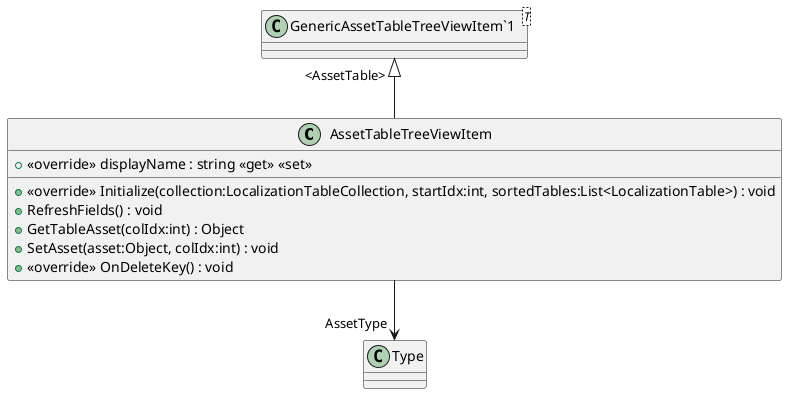 @startuml
class AssetTableTreeViewItem {
    + <<override>> displayName : string <<get>> <<set>>
    + <<override>> Initialize(collection:LocalizationTableCollection, startIdx:int, sortedTables:List<LocalizationTable>) : void
    + RefreshFields() : void
    + GetTableAsset(colIdx:int) : Object
    + SetAsset(asset:Object, colIdx:int) : void
    + <<override>> OnDeleteKey() : void
}
class "GenericAssetTableTreeViewItem`1"<T> {
}
"GenericAssetTableTreeViewItem`1" "<AssetTable>" <|-- AssetTableTreeViewItem
AssetTableTreeViewItem --> "AssetType" Type
@enduml
